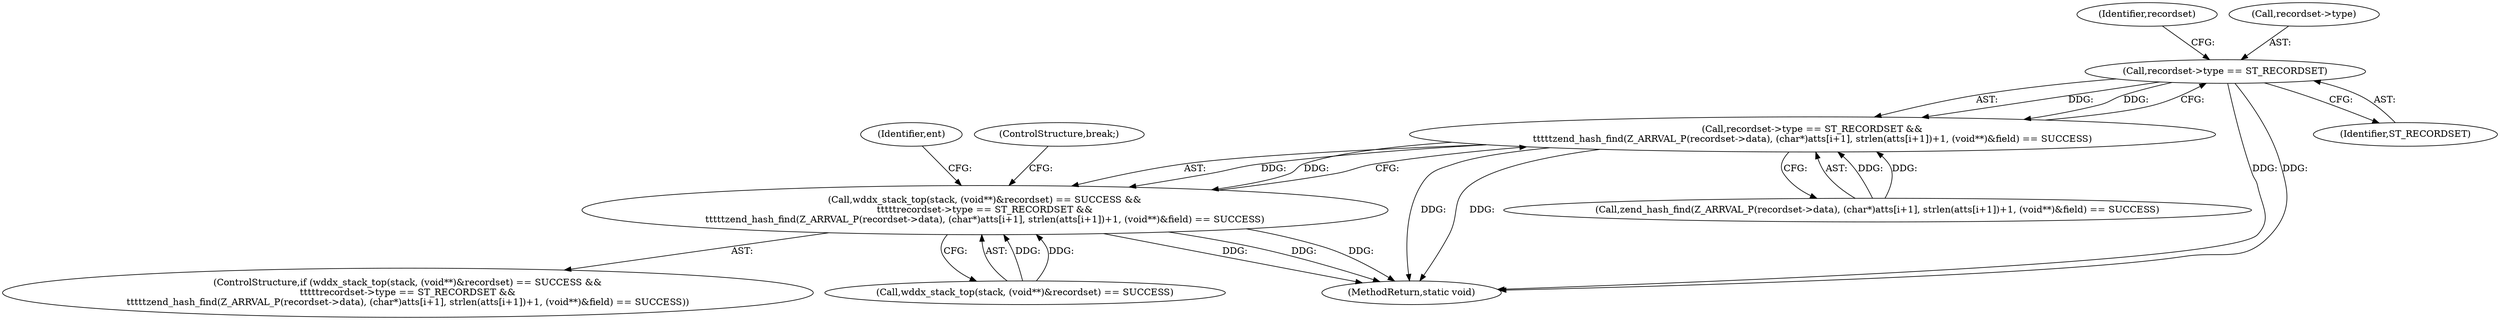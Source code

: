 digraph "0_php-src_66fd44209d5ffcb9b3d1bc1b9fd8e35b485040c0@pointer" {
"1000832" [label="(Call,recordset->type == ST_RECORDSET)"];
"1000831" [label="(Call,recordset->type == ST_RECORDSET &&\n\t\t\t\t\tzend_hash_find(Z_ARRVAL_P(recordset->data), (char*)atts[i+1], strlen(atts[i+1])+1, (void**)&field) == SUCCESS)"];
"1000822" [label="(Call,wddx_stack_top(stack, (void**)&recordset) == SUCCESS &&\n\t\t\t\t\trecordset->type == ST_RECORDSET &&\n\t\t\t\t\tzend_hash_find(Z_ARRVAL_P(recordset->data), (char*)atts[i+1], strlen(atts[i+1])+1, (void**)&field) == SUCCESS)"];
"1000914" [label="(MethodReturn,static void)"];
"1000837" [label="(Call,zend_hash_find(Z_ARRVAL_P(recordset->data), (char*)atts[i+1], strlen(atts[i+1])+1, (void**)&field) == SUCCESS)"];
"1000832" [label="(Call,recordset->type == ST_RECORDSET)"];
"1000866" [label="(Identifier,ent)"];
"1000841" [label="(Identifier,recordset)"];
"1000821" [label="(ControlStructure,if (wddx_stack_top(stack, (void**)&recordset) == SUCCESS &&\n\t\t\t\t\trecordset->type == ST_RECORDSET &&\n\t\t\t\t\tzend_hash_find(Z_ARRVAL_P(recordset->data), (char*)atts[i+1], strlen(atts[i+1])+1, (void**)&field) == SUCCESS))"];
"1000836" [label="(Identifier,ST_RECORDSET)"];
"1000823" [label="(Call,wddx_stack_top(stack, (void**)&recordset) == SUCCESS)"];
"1000870" [label="(ControlStructure,break;)"];
"1000833" [label="(Call,recordset->type)"];
"1000822" [label="(Call,wddx_stack_top(stack, (void**)&recordset) == SUCCESS &&\n\t\t\t\t\trecordset->type == ST_RECORDSET &&\n\t\t\t\t\tzend_hash_find(Z_ARRVAL_P(recordset->data), (char*)atts[i+1], strlen(atts[i+1])+1, (void**)&field) == SUCCESS)"];
"1000831" [label="(Call,recordset->type == ST_RECORDSET &&\n\t\t\t\t\tzend_hash_find(Z_ARRVAL_P(recordset->data), (char*)atts[i+1], strlen(atts[i+1])+1, (void**)&field) == SUCCESS)"];
"1000832" -> "1000831"  [label="AST: "];
"1000832" -> "1000836"  [label="CFG: "];
"1000833" -> "1000832"  [label="AST: "];
"1000836" -> "1000832"  [label="AST: "];
"1000841" -> "1000832"  [label="CFG: "];
"1000831" -> "1000832"  [label="CFG: "];
"1000832" -> "1000914"  [label="DDG: "];
"1000832" -> "1000914"  [label="DDG: "];
"1000832" -> "1000831"  [label="DDG: "];
"1000832" -> "1000831"  [label="DDG: "];
"1000831" -> "1000822"  [label="AST: "];
"1000831" -> "1000837"  [label="CFG: "];
"1000837" -> "1000831"  [label="AST: "];
"1000822" -> "1000831"  [label="CFG: "];
"1000831" -> "1000914"  [label="DDG: "];
"1000831" -> "1000914"  [label="DDG: "];
"1000831" -> "1000822"  [label="DDG: "];
"1000831" -> "1000822"  [label="DDG: "];
"1000837" -> "1000831"  [label="DDG: "];
"1000837" -> "1000831"  [label="DDG: "];
"1000822" -> "1000821"  [label="AST: "];
"1000822" -> "1000823"  [label="CFG: "];
"1000823" -> "1000822"  [label="AST: "];
"1000866" -> "1000822"  [label="CFG: "];
"1000870" -> "1000822"  [label="CFG: "];
"1000822" -> "1000914"  [label="DDG: "];
"1000822" -> "1000914"  [label="DDG: "];
"1000822" -> "1000914"  [label="DDG: "];
"1000823" -> "1000822"  [label="DDG: "];
"1000823" -> "1000822"  [label="DDG: "];
}
